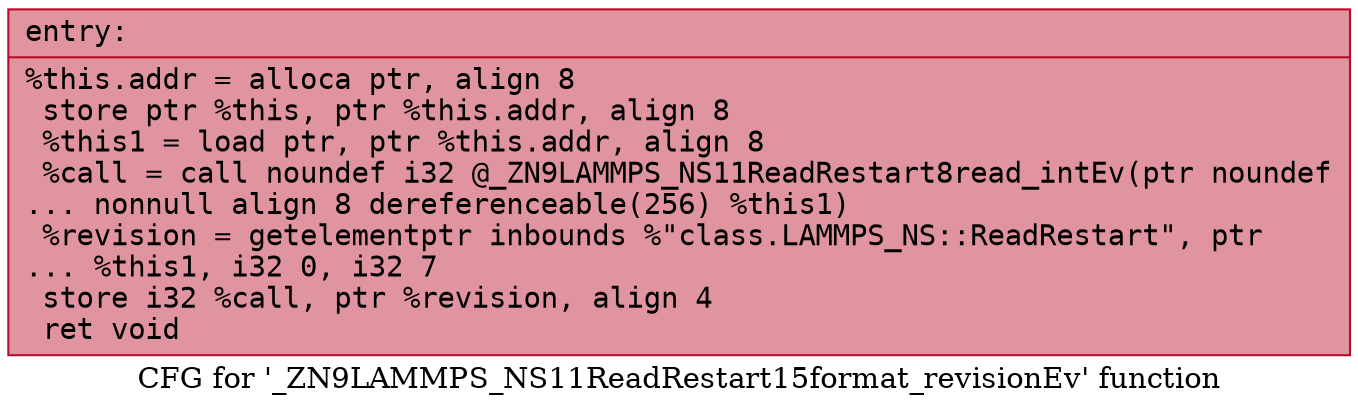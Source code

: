 digraph "CFG for '_ZN9LAMMPS_NS11ReadRestart15format_revisionEv' function" {
	label="CFG for '_ZN9LAMMPS_NS11ReadRestart15format_revisionEv' function";

	Node0x55bc18ba5a60 [shape=record,color="#b70d28ff", style=filled, fillcolor="#b70d2870" fontname="Courier",label="{entry:\l|  %this.addr = alloca ptr, align 8\l  store ptr %this, ptr %this.addr, align 8\l  %this1 = load ptr, ptr %this.addr, align 8\l  %call = call noundef i32 @_ZN9LAMMPS_NS11ReadRestart8read_intEv(ptr noundef\l... nonnull align 8 dereferenceable(256) %this1)\l  %revision = getelementptr inbounds %\"class.LAMMPS_NS::ReadRestart\", ptr\l... %this1, i32 0, i32 7\l  store i32 %call, ptr %revision, align 4\l  ret void\l}"];
}
